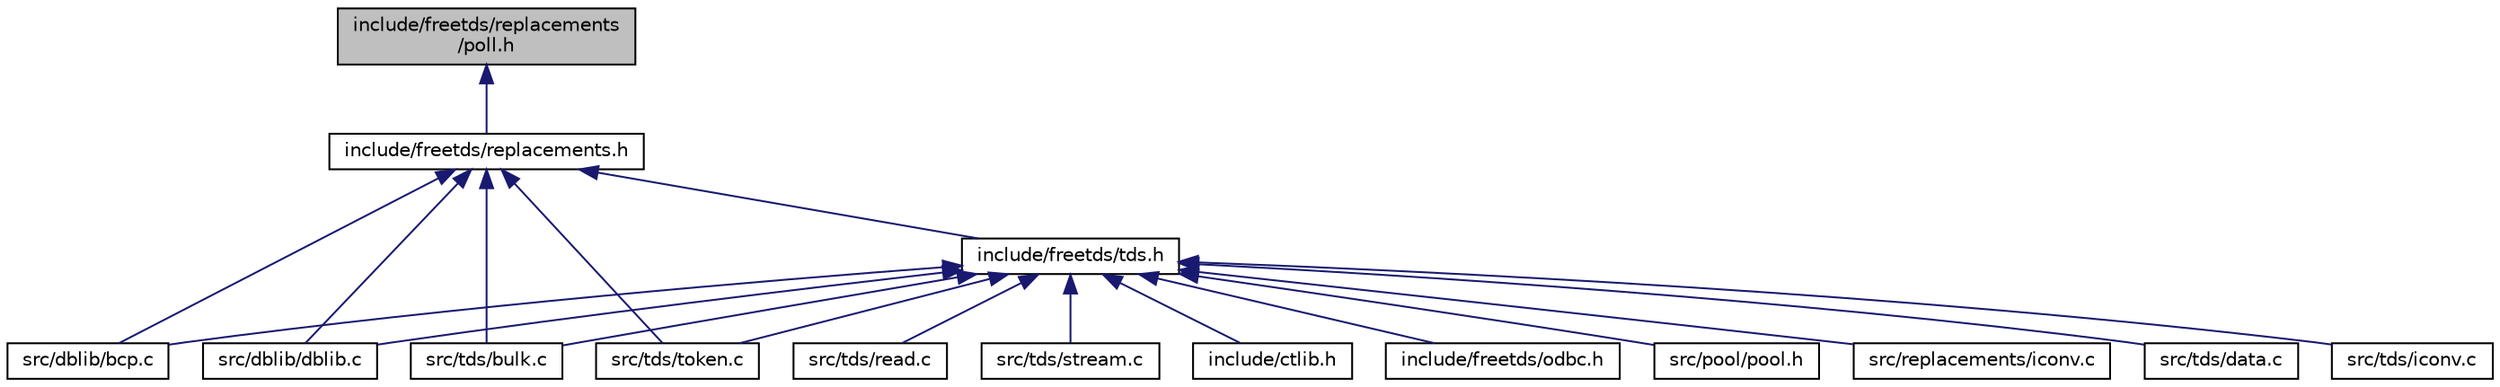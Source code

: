 digraph "include/freetds/replacements/poll.h"
{
 // LATEX_PDF_SIZE
  edge [fontname="Helvetica",fontsize="10",labelfontname="Helvetica",labelfontsize="10"];
  node [fontname="Helvetica",fontsize="10",shape=record];
  Node1 [label="include/freetds/replacements\l/poll.h",height=0.2,width=0.4,color="black", fillcolor="grey75", style="filled", fontcolor="black",tooltip="Provide poll call where missing."];
  Node1 -> Node2 [dir="back",color="midnightblue",fontsize="10",style="solid",fontname="Helvetica"];
  Node2 [label="include/freetds/replacements.h",height=0.2,width=0.4,color="black", fillcolor="white", style="filled",URL="$a00437_source.html",tooltip=" "];
  Node2 -> Node3 [dir="back",color="midnightblue",fontsize="10",style="solid",fontname="Helvetica"];
  Node3 [label="src/dblib/bcp.c",height=0.2,width=0.4,color="black", fillcolor="white", style="filled",URL="$a01400.html",tooltip="Implementation of db-lib bulk copy functions."];
  Node2 -> Node4 [dir="back",color="midnightblue",fontsize="10",style="solid",fontname="Helvetica"];
  Node4 [label="src/dblib/dblib.c",height=0.2,width=0.4,color="black", fillcolor="white", style="filled",URL="$a00080.html",tooltip="Main implementation file for db-lib."];
  Node2 -> Node5 [dir="back",color="midnightblue",fontsize="10",style="solid",fontname="Helvetica"];
  Node5 [label="src/tds/bulk.c",height=0.2,width=0.4,color="black", fillcolor="white", style="filled",URL="$a00239.html",tooltip="Handle bulk copy."];
  Node2 -> Node6 [dir="back",color="midnightblue",fontsize="10",style="solid",fontname="Helvetica"];
  Node6 [label="src/tds/token.c",height=0.2,width=0.4,color="black", fillcolor="white", style="filled",URL="$a00308.html",tooltip="Contains all routines to get replies from server."];
  Node2 -> Node7 [dir="back",color="midnightblue",fontsize="10",style="solid",fontname="Helvetica"];
  Node7 [label="include/freetds/tds.h",height=0.2,width=0.4,color="black", fillcolor="white", style="filled",URL="$a00449.html",tooltip="Main include file for libtds."];
  Node7 -> Node3 [dir="back",color="midnightblue",fontsize="10",style="solid",fontname="Helvetica"];
  Node7 -> Node4 [dir="back",color="midnightblue",fontsize="10",style="solid",fontname="Helvetica"];
  Node7 -> Node8 [dir="back",color="midnightblue",fontsize="10",style="solid",fontname="Helvetica"];
  Node8 [label="src/pool/pool.h",height=0.2,width=0.4,color="black", fillcolor="white", style="filled",URL="$a00164_source.html",tooltip=" "];
  Node7 -> Node9 [dir="back",color="midnightblue",fontsize="10",style="solid",fontname="Helvetica"];
  Node9 [label="src/replacements/iconv.c",height=0.2,width=0.4,color="black", fillcolor="white", style="filled",URL="$a01424.html",tooltip="This file implements a very simple iconv."];
  Node7 -> Node5 [dir="back",color="midnightblue",fontsize="10",style="solid",fontname="Helvetica"];
  Node7 -> Node10 [dir="back",color="midnightblue",fontsize="10",style="solid",fontname="Helvetica"];
  Node10 [label="src/tds/data.c",height=0.2,width=0.4,color="black", fillcolor="white", style="filled",URL="$a00248.html",tooltip="Handle different data handling from network."];
  Node7 -> Node11 [dir="back",color="midnightblue",fontsize="10",style="solid",fontname="Helvetica"];
  Node11 [label="src/tds/iconv.c",height=0.2,width=0.4,color="black", fillcolor="white", style="filled",URL="$a01427.html",tooltip="Handle character conversions to/from server."];
  Node7 -> Node12 [dir="back",color="midnightblue",fontsize="10",style="solid",fontname="Helvetica"];
  Node12 [label="src/tds/read.c",height=0.2,width=0.4,color="black", fillcolor="white", style="filled",URL="$a00281.html",tooltip="Grab data from TDS packets."];
  Node7 -> Node13 [dir="back",color="midnightblue",fontsize="10",style="solid",fontname="Helvetica"];
  Node13 [label="src/tds/stream.c",height=0.2,width=0.4,color="black", fillcolor="white", style="filled",URL="$a01415.html",tooltip="Handle stream of data."];
  Node7 -> Node6 [dir="back",color="midnightblue",fontsize="10",style="solid",fontname="Helvetica"];
  Node7 -> Node14 [dir="back",color="midnightblue",fontsize="10",style="solid",fontname="Helvetica"];
  Node14 [label="include/ctlib.h",height=0.2,width=0.4,color="black", fillcolor="white", style="filled",URL="$a00368_source.html",tooltip=" "];
  Node7 -> Node15 [dir="back",color="midnightblue",fontsize="10",style="solid",fontname="Helvetica"];
  Node15 [label="include/freetds/odbc.h",height=0.2,width=0.4,color="black", fillcolor="white", style="filled",URL="$a00419_source.html",tooltip=" "];
}
